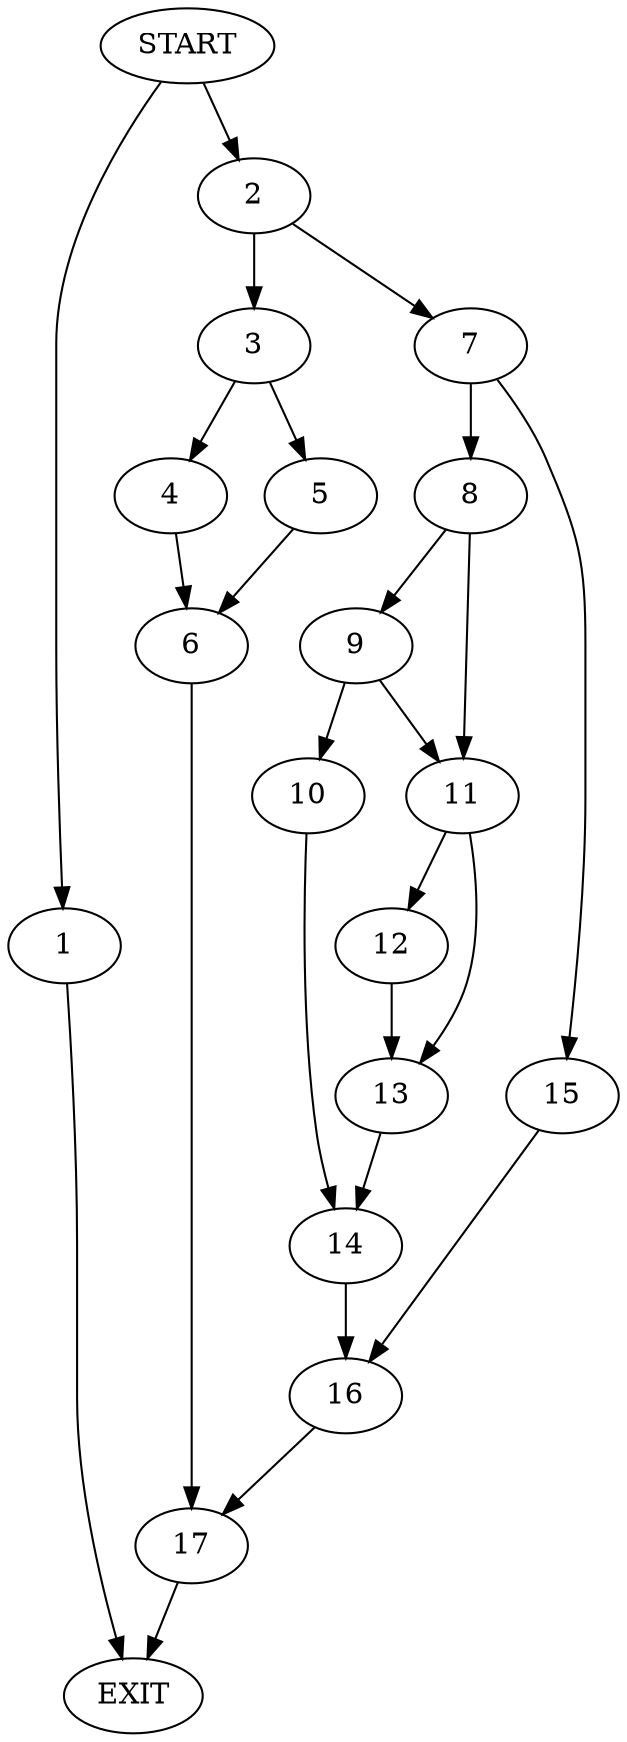 digraph { 
0 [label="START"];
1;
2;
3;
4;
5;
6;
7;
8;
9;
10;
11;
12;
13;
14;
15;
16;
17;
18[label="EXIT"];
0 -> 1;
0 -> 2;
1 -> 18;
2 -> 3;
2 -> 7;
3 -> 4;
3 -> 5;
4 -> 6;
5 -> 6;
6 -> 17;
7 -> 8;
7 -> 15;
8 -> 9;
8 -> 11;
9 -> 10;
9 -> 11;
10 -> 14;
11 -> 12;
11 -> 13;
12 -> 13;
13 -> 14;
14 -> 16;
15 -> 16;
16 -> 17;
17 -> 18;
}